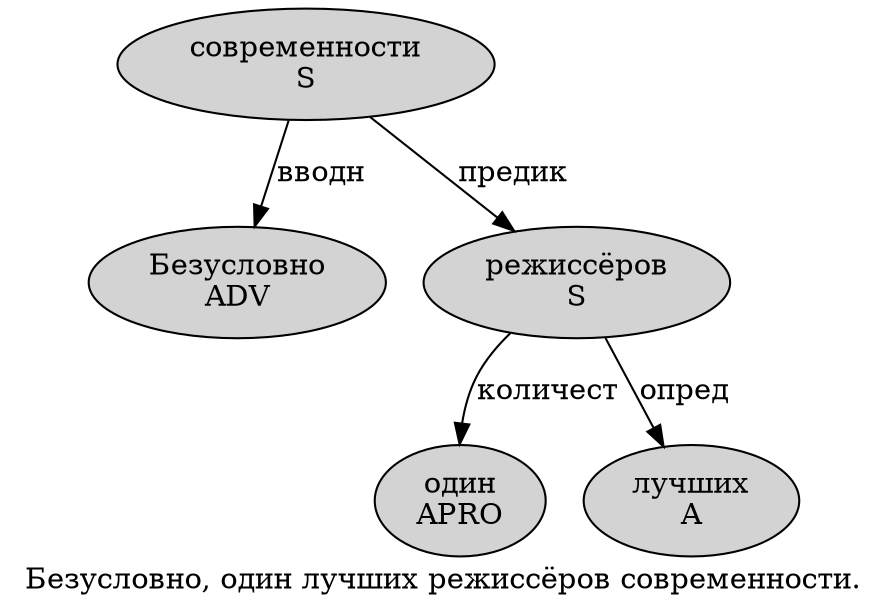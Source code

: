 digraph SENTENCE_291 {
	graph [label="Безусловно, один лучших режиссёров современности."]
	node [style=filled]
		0 [label="Безусловно
ADV" color="" fillcolor=lightgray penwidth=1 shape=ellipse]
		2 [label="один
APRO" color="" fillcolor=lightgray penwidth=1 shape=ellipse]
		3 [label="лучших
A" color="" fillcolor=lightgray penwidth=1 shape=ellipse]
		4 [label="режиссёров
S" color="" fillcolor=lightgray penwidth=1 shape=ellipse]
		5 [label="современности
S" color="" fillcolor=lightgray penwidth=1 shape=ellipse]
			5 -> 0 [label="вводн"]
			5 -> 4 [label="предик"]
			4 -> 2 [label="количест"]
			4 -> 3 [label="опред"]
}